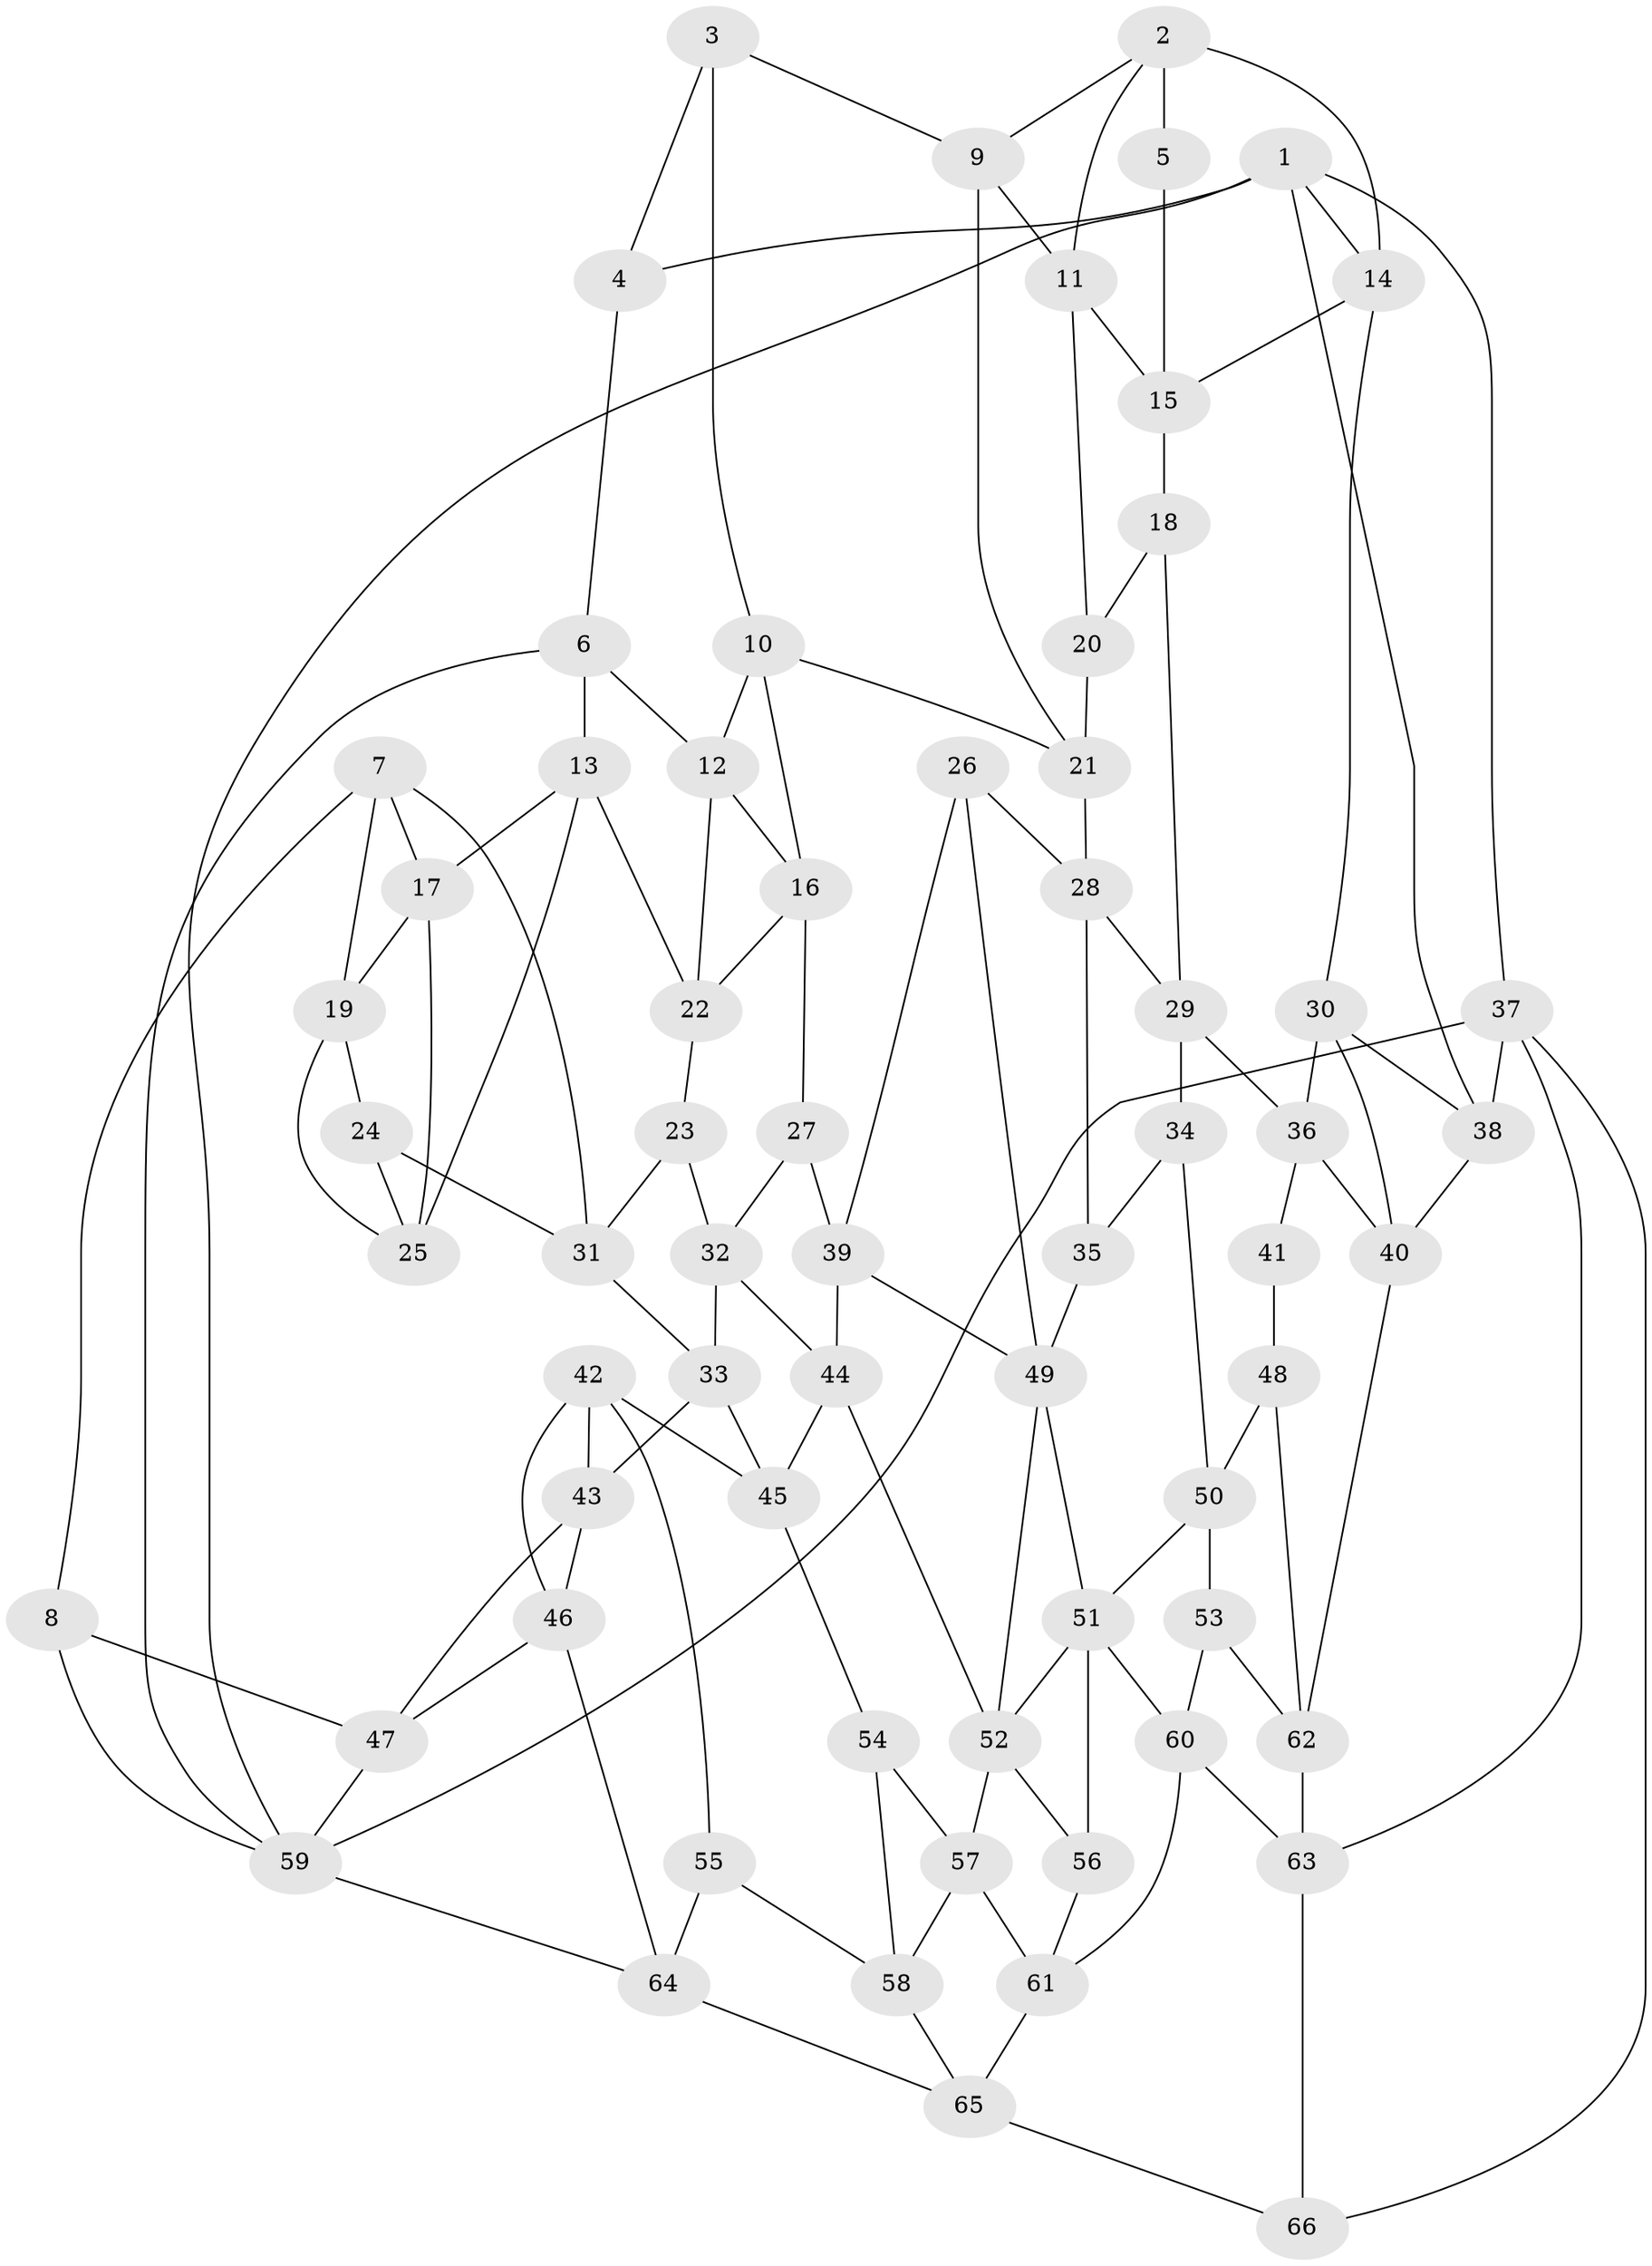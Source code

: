 // original degree distribution, {3: 0.022727272727272728, 6: 0.2196969696969697, 5: 0.5378787878787878, 4: 0.2196969696969697}
// Generated by graph-tools (version 1.1) at 2025/27/03/09/25 03:27:13]
// undirected, 66 vertices, 125 edges
graph export_dot {
graph [start="1"]
  node [color=gray90,style=filled];
  1;
  2;
  3;
  4;
  5;
  6;
  7;
  8;
  9;
  10;
  11;
  12;
  13;
  14;
  15;
  16;
  17;
  18;
  19;
  20;
  21;
  22;
  23;
  24;
  25;
  26;
  27;
  28;
  29;
  30;
  31;
  32;
  33;
  34;
  35;
  36;
  37;
  38;
  39;
  40;
  41;
  42;
  43;
  44;
  45;
  46;
  47;
  48;
  49;
  50;
  51;
  52;
  53;
  54;
  55;
  56;
  57;
  58;
  59;
  60;
  61;
  62;
  63;
  64;
  65;
  66;
  1 -- 4 [weight=1.0];
  1 -- 14 [weight=1.0];
  1 -- 37 [weight=1.0];
  1 -- 38 [weight=1.0];
  1 -- 59 [weight=1.0];
  2 -- 5 [weight=2.0];
  2 -- 9 [weight=1.0];
  2 -- 11 [weight=1.0];
  2 -- 14 [weight=1.0];
  3 -- 4 [weight=1.0];
  3 -- 9 [weight=1.0];
  3 -- 10 [weight=1.0];
  4 -- 6 [weight=1.0];
  5 -- 15 [weight=1.0];
  6 -- 12 [weight=1.0];
  6 -- 13 [weight=1.0];
  6 -- 59 [weight=1.0];
  7 -- 8 [weight=1.0];
  7 -- 17 [weight=1.0];
  7 -- 19 [weight=1.0];
  7 -- 31 [weight=1.0];
  8 -- 47 [weight=1.0];
  8 -- 59 [weight=1.0];
  9 -- 11 [weight=1.0];
  9 -- 21 [weight=1.0];
  10 -- 12 [weight=1.0];
  10 -- 16 [weight=1.0];
  10 -- 21 [weight=1.0];
  11 -- 15 [weight=1.0];
  11 -- 20 [weight=1.0];
  12 -- 16 [weight=1.0];
  12 -- 22 [weight=1.0];
  13 -- 17 [weight=1.0];
  13 -- 22 [weight=1.0];
  13 -- 25 [weight=1.0];
  14 -- 15 [weight=1.0];
  14 -- 30 [weight=1.0];
  15 -- 18 [weight=1.0];
  16 -- 22 [weight=1.0];
  16 -- 27 [weight=1.0];
  17 -- 19 [weight=1.0];
  17 -- 25 [weight=1.0];
  18 -- 20 [weight=2.0];
  18 -- 29 [weight=1.0];
  19 -- 24 [weight=1.0];
  19 -- 25 [weight=1.0];
  20 -- 21 [weight=1.0];
  21 -- 28 [weight=1.0];
  22 -- 23 [weight=1.0];
  23 -- 31 [weight=1.0];
  23 -- 32 [weight=1.0];
  24 -- 25 [weight=1.0];
  24 -- 31 [weight=1.0];
  26 -- 28 [weight=1.0];
  26 -- 39 [weight=1.0];
  26 -- 49 [weight=1.0];
  27 -- 32 [weight=1.0];
  27 -- 39 [weight=1.0];
  28 -- 29 [weight=1.0];
  28 -- 35 [weight=1.0];
  29 -- 34 [weight=1.0];
  29 -- 36 [weight=1.0];
  30 -- 36 [weight=1.0];
  30 -- 38 [weight=1.0];
  30 -- 40 [weight=1.0];
  31 -- 33 [weight=1.0];
  32 -- 33 [weight=1.0];
  32 -- 44 [weight=1.0];
  33 -- 43 [weight=1.0];
  33 -- 45 [weight=1.0];
  34 -- 35 [weight=1.0];
  34 -- 50 [weight=1.0];
  35 -- 49 [weight=2.0];
  36 -- 40 [weight=1.0];
  36 -- 41 [weight=1.0];
  37 -- 38 [weight=1.0];
  37 -- 59 [weight=1.0];
  37 -- 63 [weight=1.0];
  37 -- 66 [weight=1.0];
  38 -- 40 [weight=1.0];
  39 -- 44 [weight=1.0];
  39 -- 49 [weight=1.0];
  40 -- 62 [weight=1.0];
  41 -- 48 [weight=2.0];
  42 -- 43 [weight=1.0];
  42 -- 45 [weight=1.0];
  42 -- 46 [weight=1.0];
  42 -- 55 [weight=1.0];
  43 -- 46 [weight=1.0];
  43 -- 47 [weight=1.0];
  44 -- 45 [weight=1.0];
  44 -- 52 [weight=1.0];
  45 -- 54 [weight=1.0];
  46 -- 47 [weight=1.0];
  46 -- 64 [weight=1.0];
  47 -- 59 [weight=1.0];
  48 -- 50 [weight=2.0];
  48 -- 62 [weight=1.0];
  49 -- 51 [weight=1.0];
  49 -- 52 [weight=1.0];
  50 -- 51 [weight=1.0];
  50 -- 53 [weight=2.0];
  51 -- 52 [weight=1.0];
  51 -- 56 [weight=2.0];
  51 -- 60 [weight=1.0];
  52 -- 56 [weight=1.0];
  52 -- 57 [weight=1.0];
  53 -- 60 [weight=1.0];
  53 -- 62 [weight=1.0];
  54 -- 57 [weight=1.0];
  54 -- 58 [weight=1.0];
  55 -- 58 [weight=1.0];
  55 -- 64 [weight=1.0];
  56 -- 61 [weight=1.0];
  57 -- 58 [weight=1.0];
  57 -- 61 [weight=1.0];
  58 -- 65 [weight=1.0];
  59 -- 64 [weight=1.0];
  60 -- 61 [weight=1.0];
  60 -- 63 [weight=1.0];
  61 -- 65 [weight=1.0];
  62 -- 63 [weight=1.0];
  63 -- 66 [weight=1.0];
  64 -- 65 [weight=1.0];
  65 -- 66 [weight=1.0];
}
